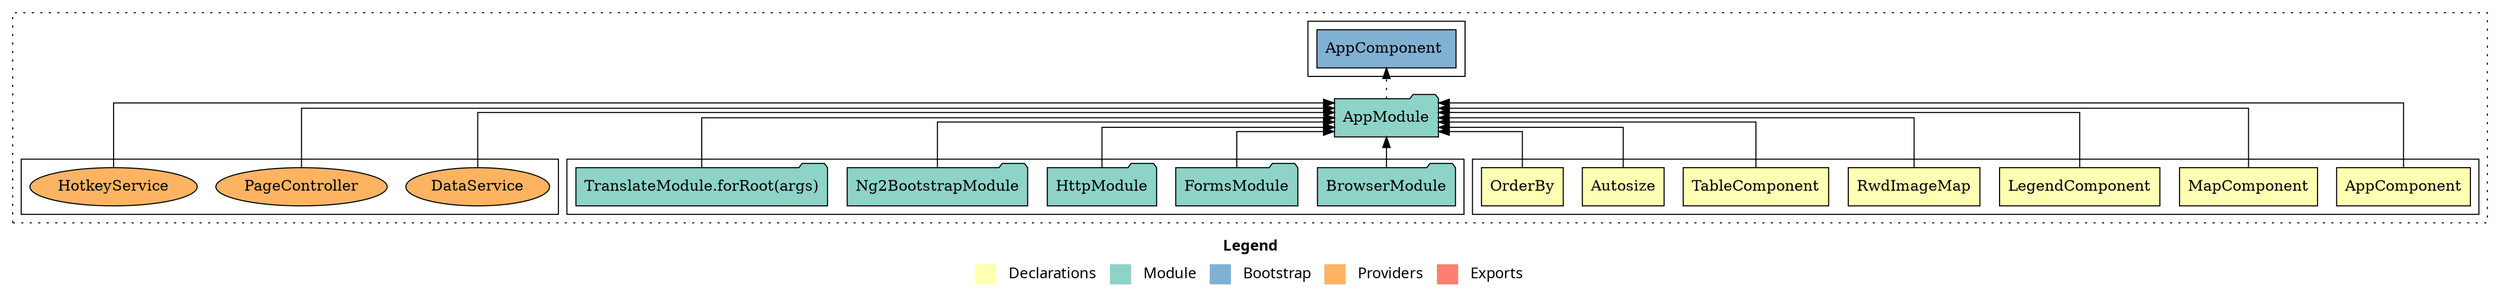 digraph dependencies { node [shape="rect", style="filled", colorscheme=set312]; ranksep=0.4; compound=false; remincross=true; splines=true; splines=ortho; rankdir=LR; rankdir=TB; rankdir=BT; label=<<table BORDER="0"> <tr> <td colspan="5" align="center"><b>Legend</b></td> </tr> <tr> <td> <table BORDER="0"> <tr> <td bgcolor="#ffffb3" width="20"></td> <td>  Declarations</td> </tr> </table> </td> <td> <table BORDER="0"> <tr> <td bgcolor="#8dd3c7" width="20"></td> <td>  Module</td> </tr> </table> </td> <td> <table BORDER="0"> <tr> <td bgcolor="#80b1d3" width="20"></td> <td>  Bootstrap</td> </tr> </table> </td> <td> <table BORDER="0"> <tr> <td bgcolor="#fdb462" width="20"></td> <td>  Providers</td> </tr> </table> </td> <td> <table BORDER="0"> <tr> <td bgcolor="#fb8072" width="20"></td> <td>  Exports</td> </tr> </table> </td> </tr></table>>; ratio=compress; fontname="sans-serif";  subgraph "cluster_AppModule" { label=""; style="dotted";node [shape="folder", fillcolor=1]; subgraph cluster_AppModule_declarations { style="solid";node [style="filled", shape="rect"]; node [fillcolor=2]; "AppComponent"; node [fillcolor=2]; "MapComponent"; node [fillcolor=2]; "LegendComponent"; node [fillcolor=2]; "RwdImageMap"; node [fillcolor=2]; "TableComponent"; node [fillcolor=2]; "Autosize"; node [fillcolor=2]; "OrderBy"; }  "AppComponent" -> "AppModule" [style="solid", lhead="cluster_AppModule" ltail="cluster_AppModule_declarations"]; subgraph "cluster_AppModule_AppComponent_providers" { style="solid";  }  "MapComponent" -> "AppModule" [style="solid", lhead="cluster_AppModule" ltail="cluster_AppModule_declarations"]; subgraph "cluster_AppModule_MapComponent_providers" { style="solid";  }  "LegendComponent" -> "AppModule" [style="solid", lhead="cluster_AppModule" ltail="cluster_AppModule_declarations"]; subgraph "cluster_AppModule_LegendComponent_providers" { style="solid";  }  "RwdImageMap" -> "AppModule" [style="solid", lhead="cluster_AppModule" ltail="cluster_AppModule_declarations"]; subgraph "cluster_AppModule_RwdImageMap_providers" { style="solid";  }  "TableComponent" -> "AppModule" [style="solid", lhead="cluster_AppModule" ltail="cluster_AppModule_declarations"]; subgraph "cluster_AppModule_TableComponent_providers" { style="solid";  }  "Autosize" -> "AppModule" [style="solid", lhead="cluster_AppModule" ltail="cluster_AppModule_declarations"]; subgraph "cluster_AppModule_Autosize_providers" { style="solid";  }  "OrderBy" -> "AppModule" [style="solid", lhead="cluster_AppModule" ltail="cluster_AppModule_declarations"]; subgraph "cluster_AppModule_OrderBy_providers" { style="solid";  }    subgraph cluster_AppModule_imports { style="solid"; node [style="filled", fillcolor=1, shape="rect"];    "BrowserModule" [label="BrowserModule", shape="folder"];    "FormsModule" [label="FormsModule", shape="folder"];    "HttpModule" [label="HttpModule", shape="folder"];    "Ng2BootstrapModule" [label="Ng2BootstrapModule", shape="folder"];    "TranslateModule.forRoot(args)" [label="TranslateModule.forRoot(args)", shape="folder"];   }    "BrowserModule" -> "AppModule" [lhead="cluster_AppModule", ltail="cluster_AppModule_imports"];    "FormsModule" -> "AppModule" [lhead="cluster_AppModule", ltail="cluster_AppModule_imports"];    "HttpModule" -> "AppModule" [lhead="cluster_AppModule", ltail="cluster_AppModule_imports"];    "Ng2BootstrapModule" -> "AppModule" [lhead="cluster_AppModule", ltail="cluster_AppModule_imports"];    "TranslateModule.forRoot(args)" -> "AppModule" [lhead="cluster_AppModule", ltail="cluster_AppModule_imports"];     subgraph cluster_AppModule_exports { style="solid";node [style="filled", fillcolor=4, shape="rect"];}    subgraph cluster_AppModule_bootstrap { style="solid"; node [style="filled", fillcolor=5, shape="rect"];  "AppComponent " [label="AppComponent ", shape="rect"]  }  "AppModule" -> "AppComponent " [style="dotted", lhead="cluster_AppModule_bootstrap" ltail="cluster_AppModule"];    subgraph cluster_AppModule_providers { style="solid"; node [style="filled", fillcolor=6, shape="rect"];    "DataService" [label="DataService", shape="oval"];    "PageController" [label="PageController", shape="oval"];    "HotkeyService" [label="HotkeyService", shape="oval"];   }    "DataService" -> "AppModule" [lhead="cluster_AppModule", ltail="cluster_AppModule_providers"];    "PageController" -> "AppModule" [lhead="cluster_AppModule", ltail="cluster_AppModule_providers"];    "HotkeyService" -> "AppModule" [lhead="cluster_AppModule", ltail="cluster_AppModule_providers"];     }  }